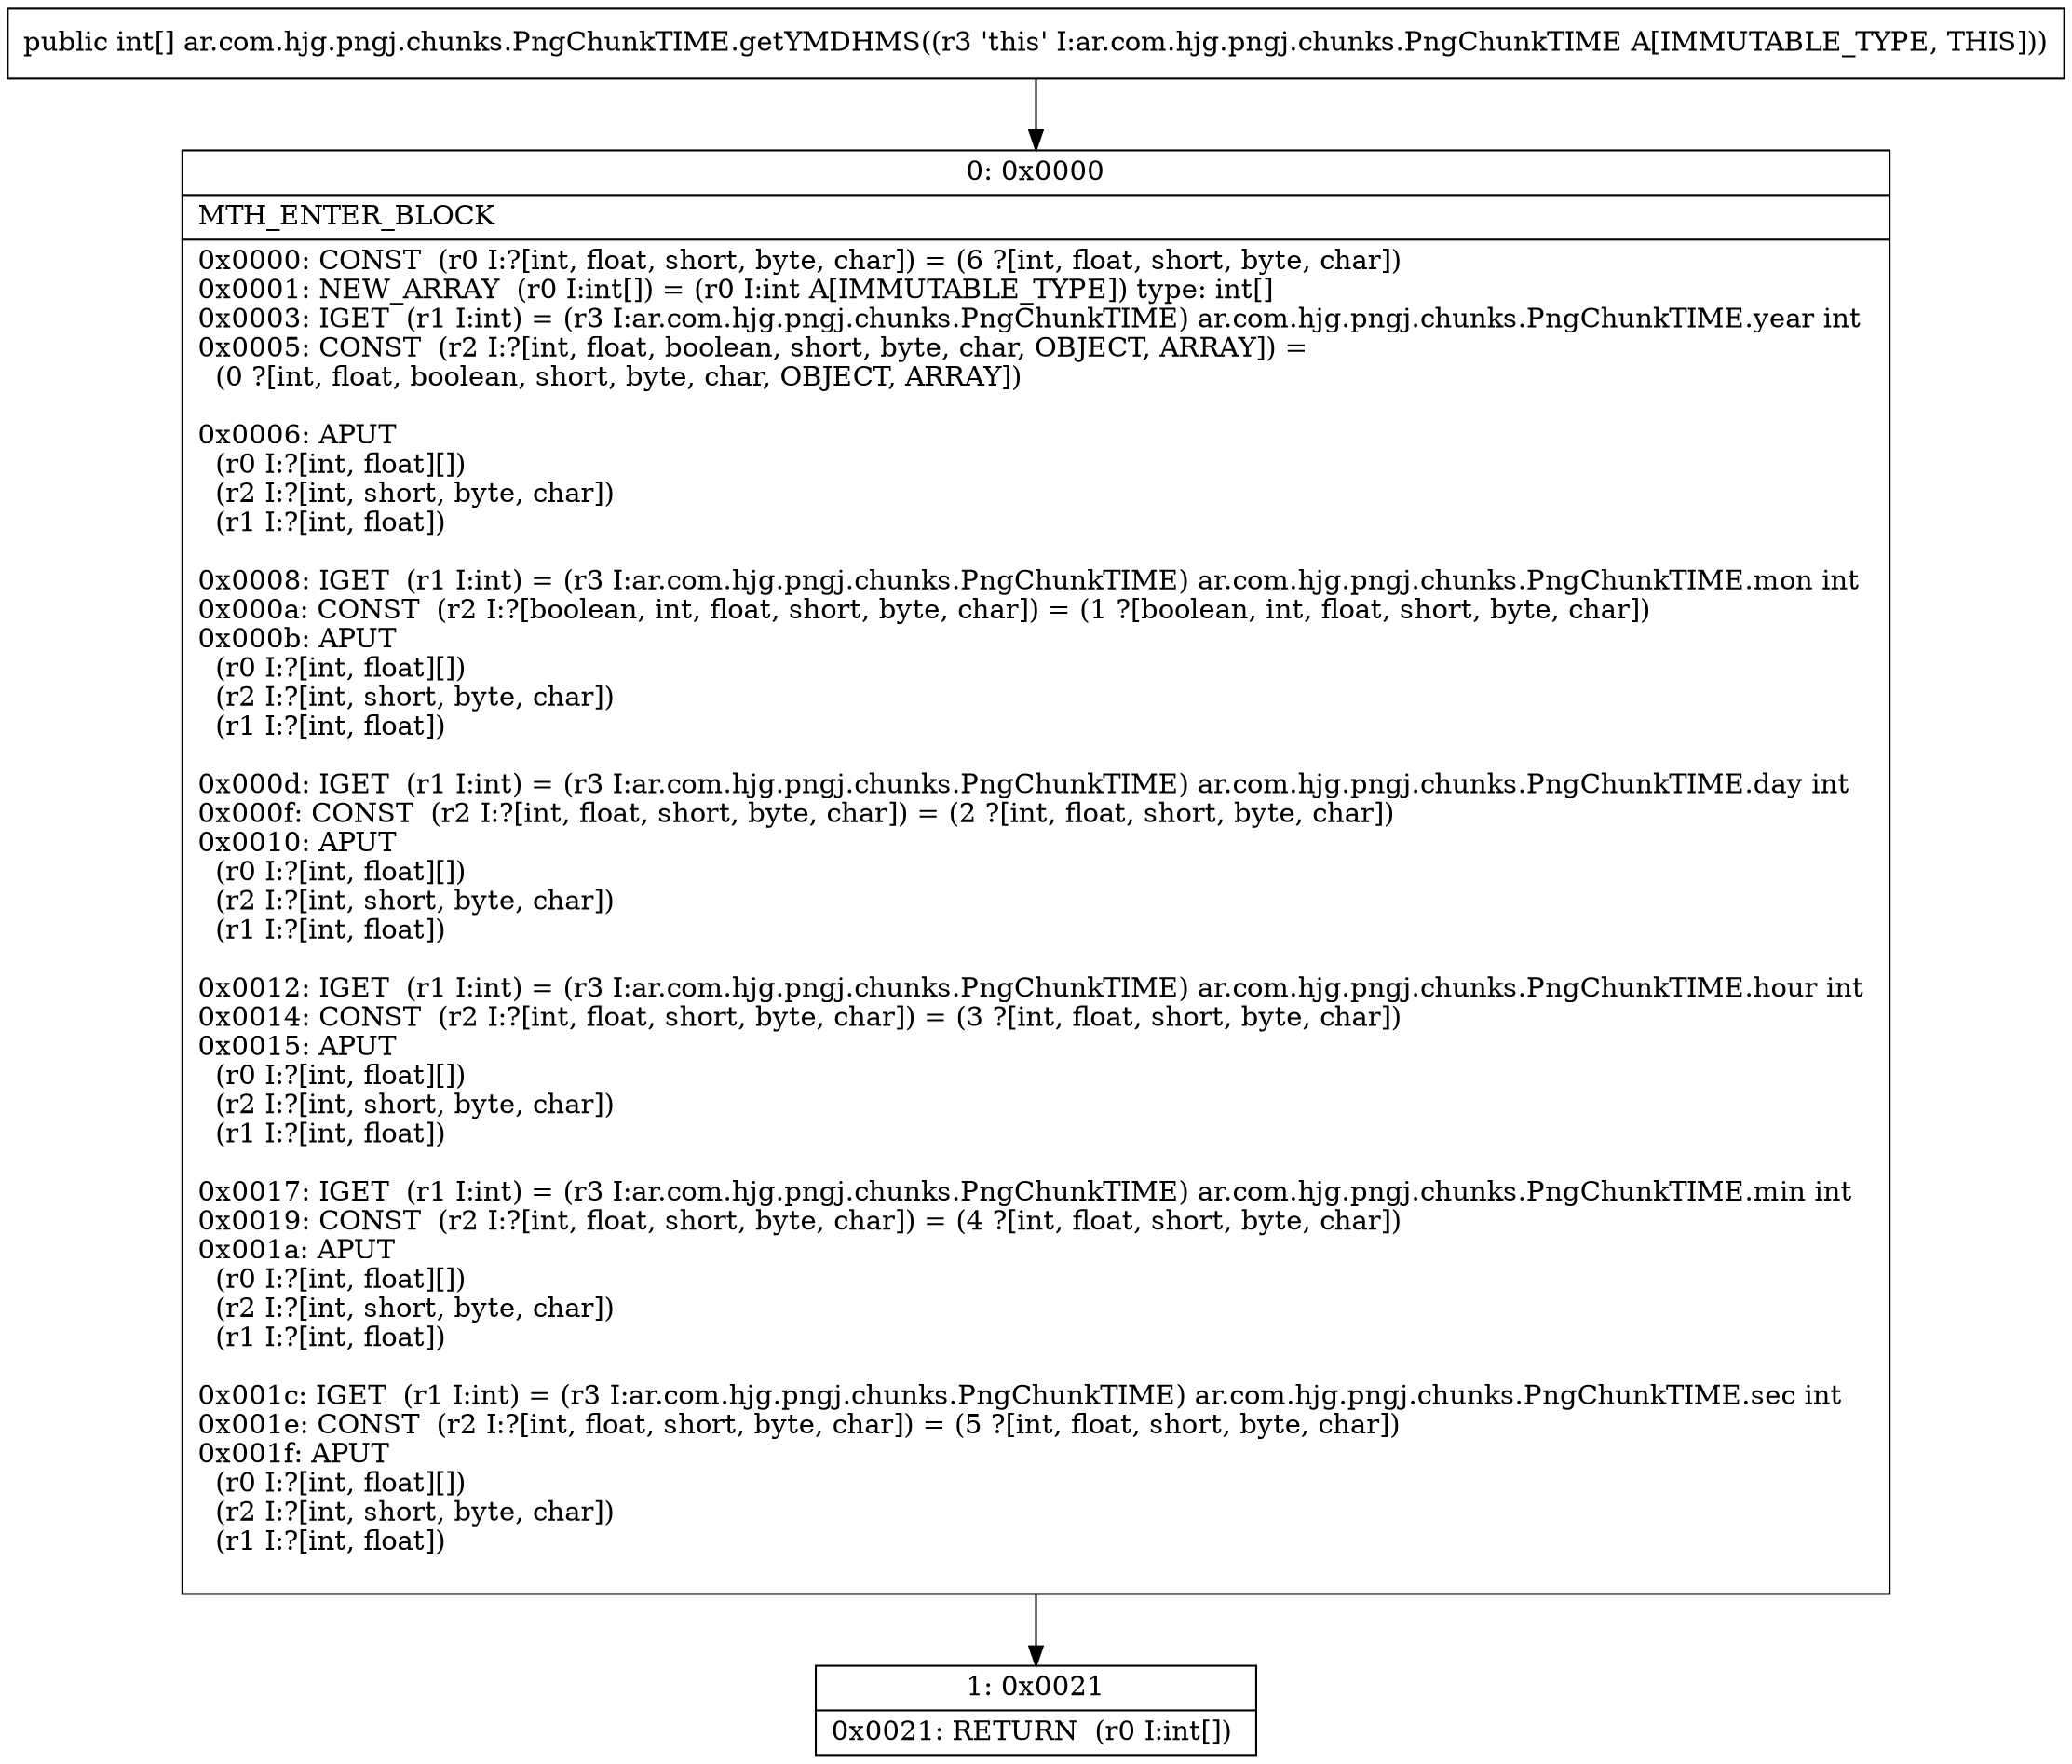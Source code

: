 digraph "CFG forar.com.hjg.pngj.chunks.PngChunkTIME.getYMDHMS()[I" {
Node_0 [shape=record,label="{0\:\ 0x0000|MTH_ENTER_BLOCK\l|0x0000: CONST  (r0 I:?[int, float, short, byte, char]) = (6 ?[int, float, short, byte, char]) \l0x0001: NEW_ARRAY  (r0 I:int[]) = (r0 I:int A[IMMUTABLE_TYPE]) type: int[] \l0x0003: IGET  (r1 I:int) = (r3 I:ar.com.hjg.pngj.chunks.PngChunkTIME) ar.com.hjg.pngj.chunks.PngChunkTIME.year int \l0x0005: CONST  (r2 I:?[int, float, boolean, short, byte, char, OBJECT, ARRAY]) = \l  (0 ?[int, float, boolean, short, byte, char, OBJECT, ARRAY])\l \l0x0006: APUT  \l  (r0 I:?[int, float][])\l  (r2 I:?[int, short, byte, char])\l  (r1 I:?[int, float])\l \l0x0008: IGET  (r1 I:int) = (r3 I:ar.com.hjg.pngj.chunks.PngChunkTIME) ar.com.hjg.pngj.chunks.PngChunkTIME.mon int \l0x000a: CONST  (r2 I:?[boolean, int, float, short, byte, char]) = (1 ?[boolean, int, float, short, byte, char]) \l0x000b: APUT  \l  (r0 I:?[int, float][])\l  (r2 I:?[int, short, byte, char])\l  (r1 I:?[int, float])\l \l0x000d: IGET  (r1 I:int) = (r3 I:ar.com.hjg.pngj.chunks.PngChunkTIME) ar.com.hjg.pngj.chunks.PngChunkTIME.day int \l0x000f: CONST  (r2 I:?[int, float, short, byte, char]) = (2 ?[int, float, short, byte, char]) \l0x0010: APUT  \l  (r0 I:?[int, float][])\l  (r2 I:?[int, short, byte, char])\l  (r1 I:?[int, float])\l \l0x0012: IGET  (r1 I:int) = (r3 I:ar.com.hjg.pngj.chunks.PngChunkTIME) ar.com.hjg.pngj.chunks.PngChunkTIME.hour int \l0x0014: CONST  (r2 I:?[int, float, short, byte, char]) = (3 ?[int, float, short, byte, char]) \l0x0015: APUT  \l  (r0 I:?[int, float][])\l  (r2 I:?[int, short, byte, char])\l  (r1 I:?[int, float])\l \l0x0017: IGET  (r1 I:int) = (r3 I:ar.com.hjg.pngj.chunks.PngChunkTIME) ar.com.hjg.pngj.chunks.PngChunkTIME.min int \l0x0019: CONST  (r2 I:?[int, float, short, byte, char]) = (4 ?[int, float, short, byte, char]) \l0x001a: APUT  \l  (r0 I:?[int, float][])\l  (r2 I:?[int, short, byte, char])\l  (r1 I:?[int, float])\l \l0x001c: IGET  (r1 I:int) = (r3 I:ar.com.hjg.pngj.chunks.PngChunkTIME) ar.com.hjg.pngj.chunks.PngChunkTIME.sec int \l0x001e: CONST  (r2 I:?[int, float, short, byte, char]) = (5 ?[int, float, short, byte, char]) \l0x001f: APUT  \l  (r0 I:?[int, float][])\l  (r2 I:?[int, short, byte, char])\l  (r1 I:?[int, float])\l \l}"];
Node_1 [shape=record,label="{1\:\ 0x0021|0x0021: RETURN  (r0 I:int[]) \l}"];
MethodNode[shape=record,label="{public int[] ar.com.hjg.pngj.chunks.PngChunkTIME.getYMDHMS((r3 'this' I:ar.com.hjg.pngj.chunks.PngChunkTIME A[IMMUTABLE_TYPE, THIS])) }"];
MethodNode -> Node_0;
Node_0 -> Node_1;
}

